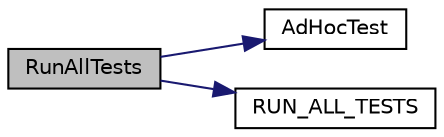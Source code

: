 digraph "RunAllTests"
{
  edge [fontname="Helvetica",fontsize="10",labelfontname="Helvetica",labelfontsize="10"];
  node [fontname="Helvetica",fontsize="10",shape=record];
  rankdir="LR";
  Node91 [label="RunAllTests",height=0.2,width=0.4,color="black", fillcolor="grey75", style="filled", fontcolor="black"];
  Node91 -> Node92 [color="midnightblue",fontsize="10",style="solid",fontname="Helvetica"];
  Node92 [label="AdHocTest",height=0.2,width=0.4,color="black", fillcolor="white", style="filled",URL="$de/db0/gtest__output__test___8cc.html#a36cd4d21174efaa3066237d716028d49"];
  Node91 -> Node93 [color="midnightblue",fontsize="10",style="solid",fontname="Helvetica"];
  Node93 [label="RUN_ALL_TESTS",height=0.2,width=0.4,color="black", fillcolor="white", style="filled",URL="$d8/d73/gtest_8h.html#a853a3792807489591d3d4a2f2ff9359f"];
}
